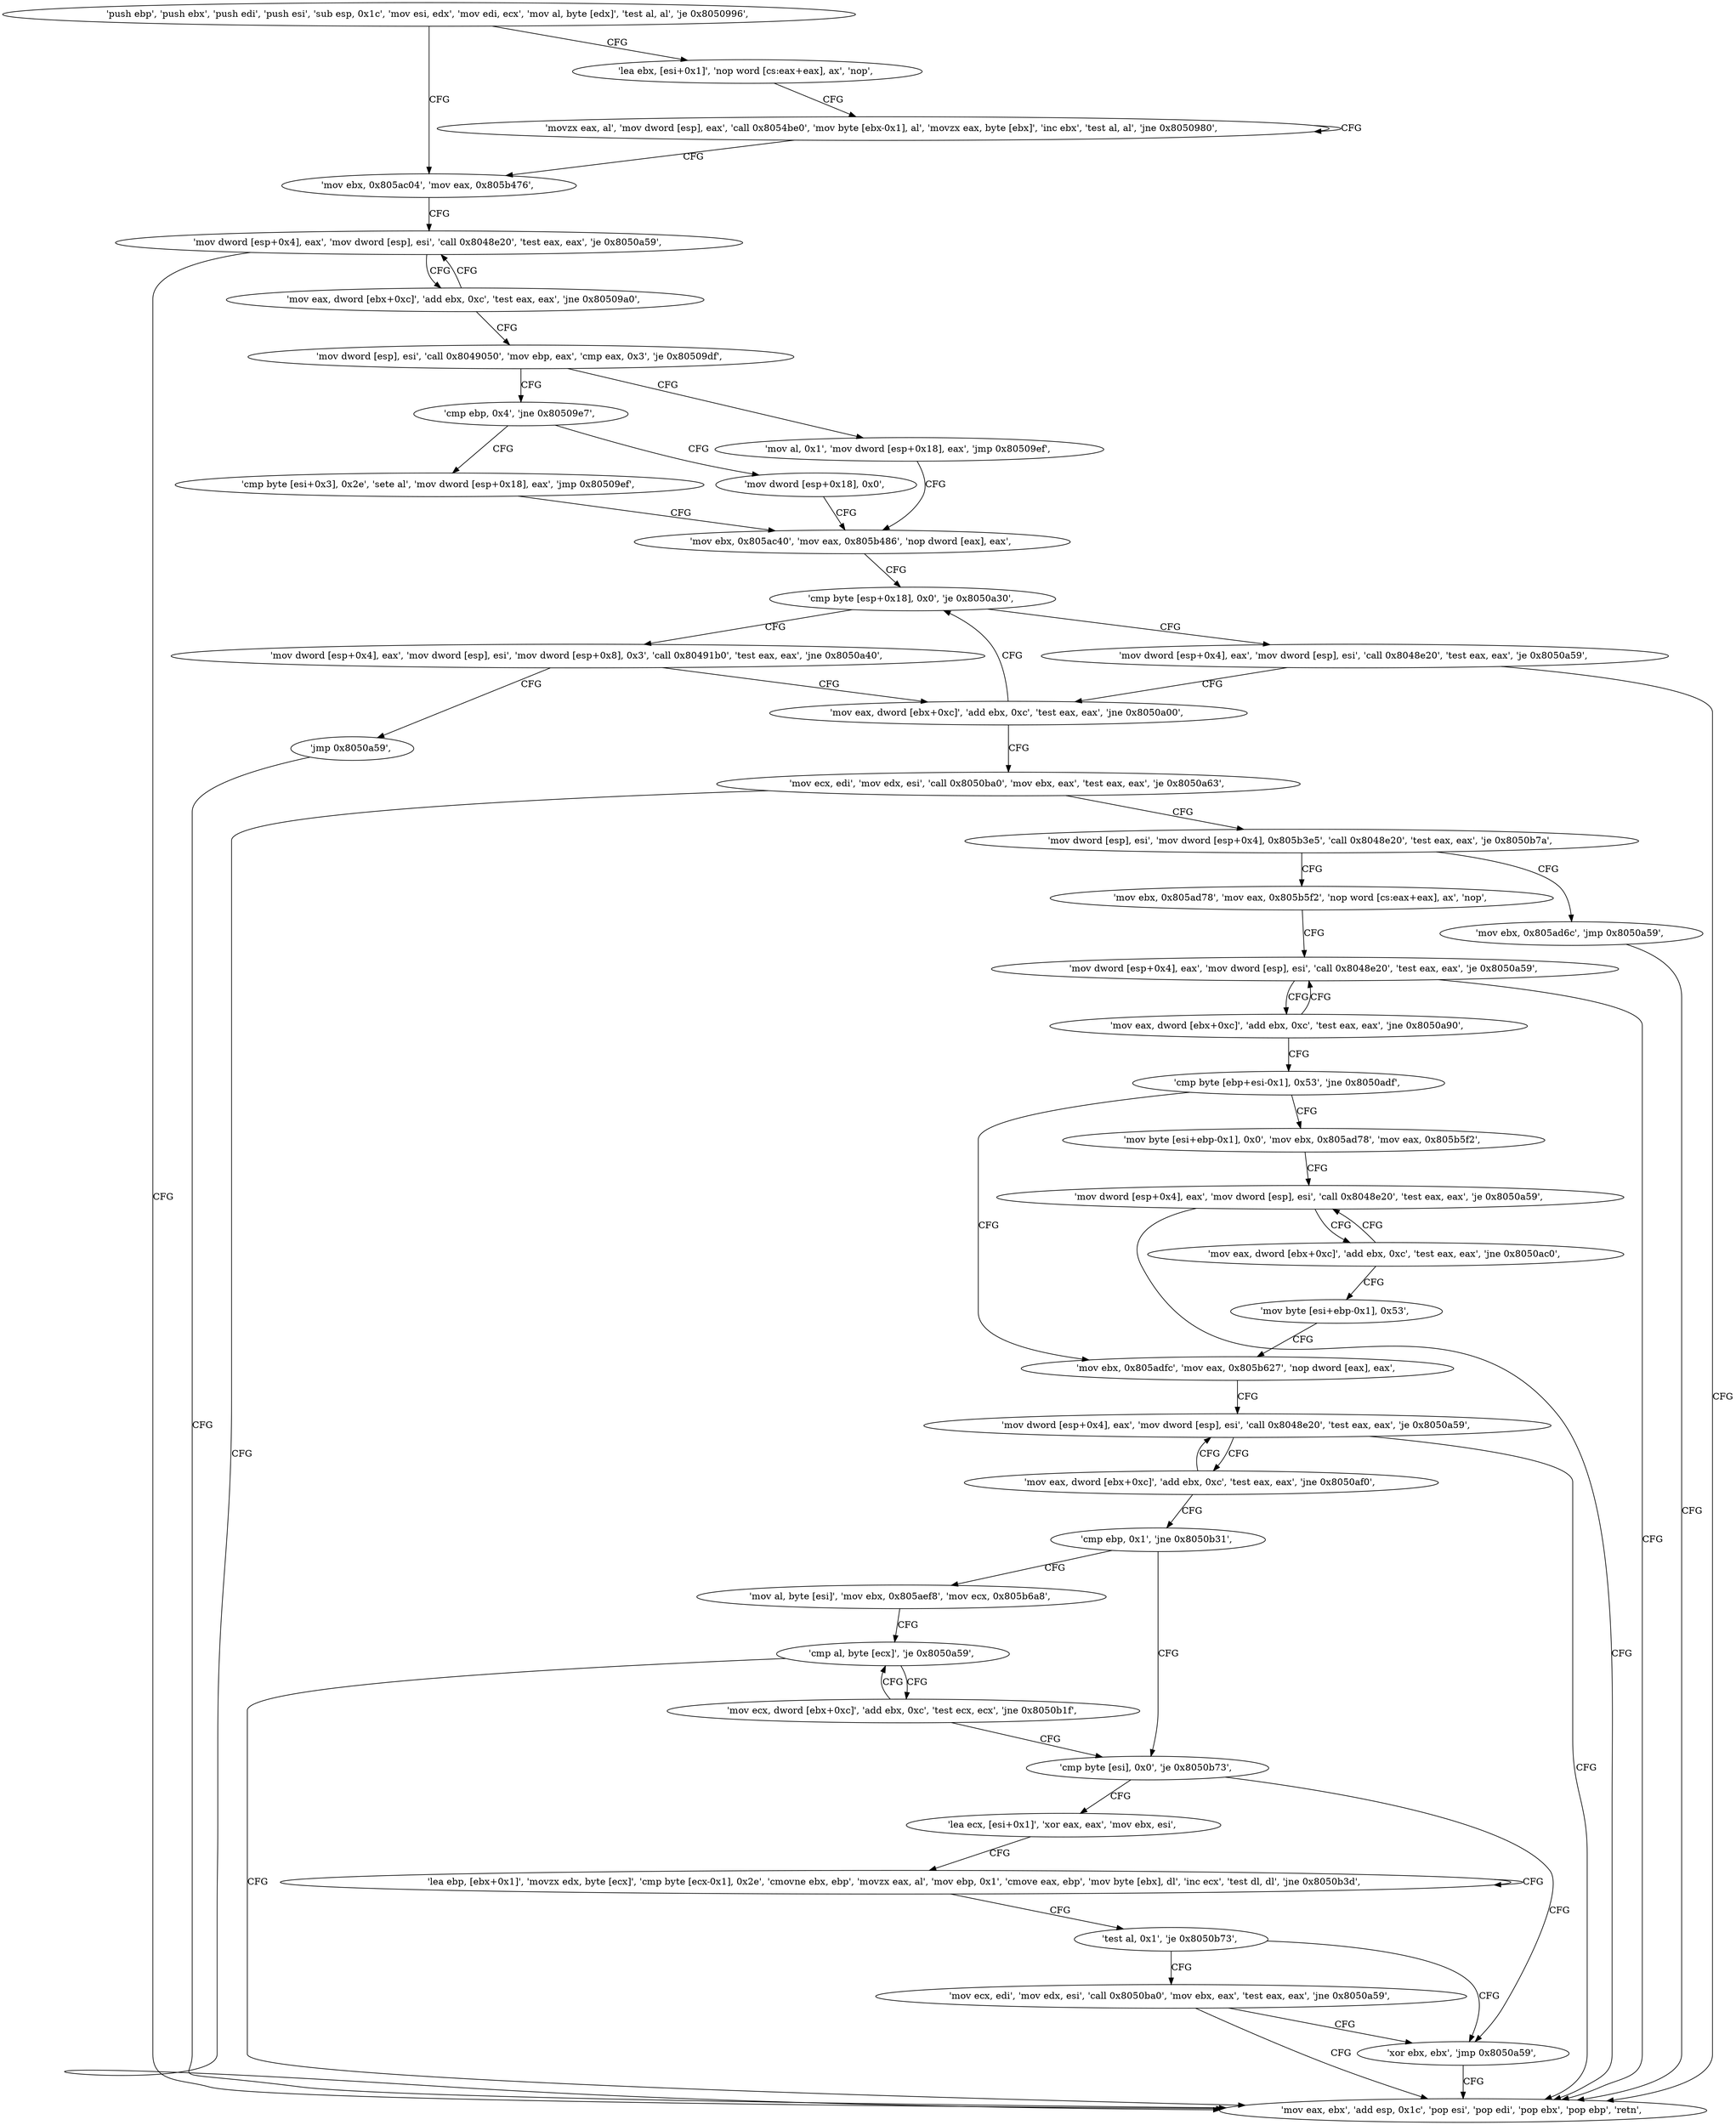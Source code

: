 digraph "func" {
"134547808" [label = "'push ebp', 'push ebx', 'push edi', 'push esi', 'sub esp, 0x1c', 'mov esi, edx', 'mov edi, ecx', 'mov al, byte [edx]', 'test al, al', 'je 0x8050996', " ]
"134547862" [label = "'mov ebx, 0x805ac04', 'mov eax, 0x805b476', " ]
"134547825" [label = "'lea ebx, [esi+0x1]', 'nop word [cs:eax+eax], ax', 'nop', " ]
"134547872" [label = "'mov dword [esp+0x4], eax', 'mov dword [esp], esi', 'call 0x8048e20', 'test eax, eax', 'je 0x8050a59', " ]
"134547840" [label = "'movzx eax, al', 'mov dword [esp], eax', 'call 0x8054be0', 'mov byte [ebx-0x1], al', 'movzx eax, byte [ebx]', 'inc ebx', 'test al, al', 'jne 0x8050980', " ]
"134548057" [label = "'mov eax, ebx', 'add esp, 0x1c', 'pop esi', 'pop edi', 'pop ebx', 'pop ebp', 'retn', " ]
"134547892" [label = "'mov eax, dword [ebx+0xc]', 'add ebx, 0xc', 'test eax, eax', 'jne 0x80509a0', " ]
"134547902" [label = "'mov dword [esp], esi', 'call 0x8049050', 'mov ebp, eax', 'cmp eax, 0x3', 'je 0x80509df', " ]
"134547935" [label = "'mov al, 0x1', 'mov dword [esp+0x18], eax', 'jmp 0x80509ef', " ]
"134547917" [label = "'cmp ebp, 0x4', 'jne 0x80509e7', " ]
"134547951" [label = "'mov ebx, 0x805ac40', 'mov eax, 0x805b486', 'nop dword [eax], eax', " ]
"134547943" [label = "'mov dword [esp+0x18], 0x0', " ]
"134547922" [label = "'cmp byte [esi+0x3], 0x2e', 'sete al', 'mov dword [esp+0x18], eax', 'jmp 0x80509ef', " ]
"134547968" [label = "'cmp byte [esp+0x18], 0x0', 'je 0x8050a30', " ]
"134548016" [label = "'mov dword [esp+0x4], eax', 'mov dword [esp], esi', 'call 0x8048e20', 'test eax, eax', 'je 0x8050a59', " ]
"134548032" [label = "'mov eax, dword [ebx+0xc]', 'add ebx, 0xc', 'test eax, eax', 'jne 0x8050a00', " ]
"134547975" [label = "'mov dword [esp+0x4], eax', 'mov dword [esp], esi', 'mov dword [esp+0x8], 0x3', 'call 0x80491b0', 'test eax, eax', 'jne 0x8050a40', " ]
"134547999" [label = "'jmp 0x8050a59', " ]
"134548042" [label = "'mov ecx, edi', 'mov edx, esi', 'call 0x8050ba0', 'mov ebx, eax', 'test eax, eax', 'je 0x8050a63', " ]
"134548067" [label = "'mov dword [esp], esi', 'mov dword [esp+0x4], 0x805b3e5', 'call 0x8048e20', 'test eax, eax', 'je 0x8050b7a', " ]
"134548346" [label = "'mov ebx, 0x805ad6c', 'jmp 0x8050a59', " ]
"134548091" [label = "'mov ebx, 0x805ad78', 'mov eax, 0x805b5f2', 'nop word [cs:eax+eax], ax', 'nop', " ]
"134548112" [label = "'mov dword [esp+0x4], eax', 'mov dword [esp], esi', 'call 0x8048e20', 'test eax, eax', 'je 0x8050a59', " ]
"134548128" [label = "'mov eax, dword [ebx+0xc]', 'add ebx, 0xc', 'test eax, eax', 'jne 0x8050a90', " ]
"134548138" [label = "'cmp byte [ebp+esi-0x1], 0x53', 'jne 0x8050adf', " ]
"134548191" [label = "'mov ebx, 0x805adfc', 'mov eax, 0x805b627', 'nop dword [eax], eax', " ]
"134548145" [label = "'mov byte [esi+ebp-0x1], 0x0', 'mov ebx, 0x805ad78', 'mov eax, 0x805b5f2', " ]
"134548208" [label = "'mov dword [esp+0x4], eax', 'mov dword [esp], esi', 'call 0x8048e20', 'test eax, eax', 'je 0x8050a59', " ]
"134548160" [label = "'mov dword [esp+0x4], eax', 'mov dword [esp], esi', 'call 0x8048e20', 'test eax, eax', 'je 0x8050a59', " ]
"134548228" [label = "'mov eax, dword [ebx+0xc]', 'add ebx, 0xc', 'test eax, eax', 'jne 0x8050af0', " ]
"134548238" [label = "'cmp ebp, 0x1', 'jne 0x8050b31', " ]
"134548176" [label = "'mov eax, dword [ebx+0xc]', 'add ebx, 0xc', 'test eax, eax', 'jne 0x8050ac0', " ]
"134548186" [label = "'mov byte [esi+ebp-0x1], 0x53', " ]
"134548273" [label = "'cmp byte [esi], 0x0', 'je 0x8050b73', " ]
"134548243" [label = "'mov al, byte [esi]', 'mov ebx, 0x805aef8', 'mov ecx, 0x805b6a8', " ]
"134548339" [label = "'xor ebx, ebx', 'jmp 0x8050a59', " ]
"134548278" [label = "'lea ecx, [esi+0x1]', 'xor eax, eax', 'mov ebx, esi', " ]
"134548255" [label = "'cmp al, byte [ecx]', 'je 0x8050a59', " ]
"134548285" [label = "'lea ebp, [ebx+0x1]', 'movzx edx, byte [ecx]', 'cmp byte [ecx-0x1], 0x2e', 'cmovne ebx, ebp', 'movzx eax, al', 'mov ebp, 0x1', 'cmove eax, ebp', 'mov byte [ebx], dl', 'inc ecx', 'test dl, dl', 'jne 0x8050b3d', " ]
"134548263" [label = "'mov ecx, dword [ebx+0xc]', 'add ebx, 0xc', 'test ecx, ecx', 'jne 0x8050b1f', " ]
"134548316" [label = "'test al, 0x1', 'je 0x8050b73', " ]
"134548320" [label = "'mov ecx, edi', 'mov edx, esi', 'call 0x8050ba0', 'mov ebx, eax', 'test eax, eax', 'jne 0x8050a59', " ]
"134547808" -> "134547862" [ label = "CFG" ]
"134547808" -> "134547825" [ label = "CFG" ]
"134547862" -> "134547872" [ label = "CFG" ]
"134547825" -> "134547840" [ label = "CFG" ]
"134547872" -> "134548057" [ label = "CFG" ]
"134547872" -> "134547892" [ label = "CFG" ]
"134547840" -> "134547840" [ label = "CFG" ]
"134547840" -> "134547862" [ label = "CFG" ]
"134547892" -> "134547872" [ label = "CFG" ]
"134547892" -> "134547902" [ label = "CFG" ]
"134547902" -> "134547935" [ label = "CFG" ]
"134547902" -> "134547917" [ label = "CFG" ]
"134547935" -> "134547951" [ label = "CFG" ]
"134547917" -> "134547943" [ label = "CFG" ]
"134547917" -> "134547922" [ label = "CFG" ]
"134547951" -> "134547968" [ label = "CFG" ]
"134547943" -> "134547951" [ label = "CFG" ]
"134547922" -> "134547951" [ label = "CFG" ]
"134547968" -> "134548016" [ label = "CFG" ]
"134547968" -> "134547975" [ label = "CFG" ]
"134548016" -> "134548057" [ label = "CFG" ]
"134548016" -> "134548032" [ label = "CFG" ]
"134548032" -> "134547968" [ label = "CFG" ]
"134548032" -> "134548042" [ label = "CFG" ]
"134547975" -> "134548032" [ label = "CFG" ]
"134547975" -> "134547999" [ label = "CFG" ]
"134547999" -> "134548057" [ label = "CFG" ]
"134548042" -> "134548067" [ label = "CFG" ]
"134548042" -> "134548057" [ label = "CFG" ]
"134548067" -> "134548346" [ label = "CFG" ]
"134548067" -> "134548091" [ label = "CFG" ]
"134548346" -> "134548057" [ label = "CFG" ]
"134548091" -> "134548112" [ label = "CFG" ]
"134548112" -> "134548057" [ label = "CFG" ]
"134548112" -> "134548128" [ label = "CFG" ]
"134548128" -> "134548112" [ label = "CFG" ]
"134548128" -> "134548138" [ label = "CFG" ]
"134548138" -> "134548191" [ label = "CFG" ]
"134548138" -> "134548145" [ label = "CFG" ]
"134548191" -> "134548208" [ label = "CFG" ]
"134548145" -> "134548160" [ label = "CFG" ]
"134548208" -> "134548057" [ label = "CFG" ]
"134548208" -> "134548228" [ label = "CFG" ]
"134548160" -> "134548057" [ label = "CFG" ]
"134548160" -> "134548176" [ label = "CFG" ]
"134548228" -> "134548208" [ label = "CFG" ]
"134548228" -> "134548238" [ label = "CFG" ]
"134548238" -> "134548273" [ label = "CFG" ]
"134548238" -> "134548243" [ label = "CFG" ]
"134548176" -> "134548160" [ label = "CFG" ]
"134548176" -> "134548186" [ label = "CFG" ]
"134548186" -> "134548191" [ label = "CFG" ]
"134548273" -> "134548339" [ label = "CFG" ]
"134548273" -> "134548278" [ label = "CFG" ]
"134548243" -> "134548255" [ label = "CFG" ]
"134548339" -> "134548057" [ label = "CFG" ]
"134548278" -> "134548285" [ label = "CFG" ]
"134548255" -> "134548057" [ label = "CFG" ]
"134548255" -> "134548263" [ label = "CFG" ]
"134548285" -> "134548285" [ label = "CFG" ]
"134548285" -> "134548316" [ label = "CFG" ]
"134548263" -> "134548255" [ label = "CFG" ]
"134548263" -> "134548273" [ label = "CFG" ]
"134548316" -> "134548339" [ label = "CFG" ]
"134548316" -> "134548320" [ label = "CFG" ]
"134548320" -> "134548057" [ label = "CFG" ]
"134548320" -> "134548339" [ label = "CFG" ]
}
